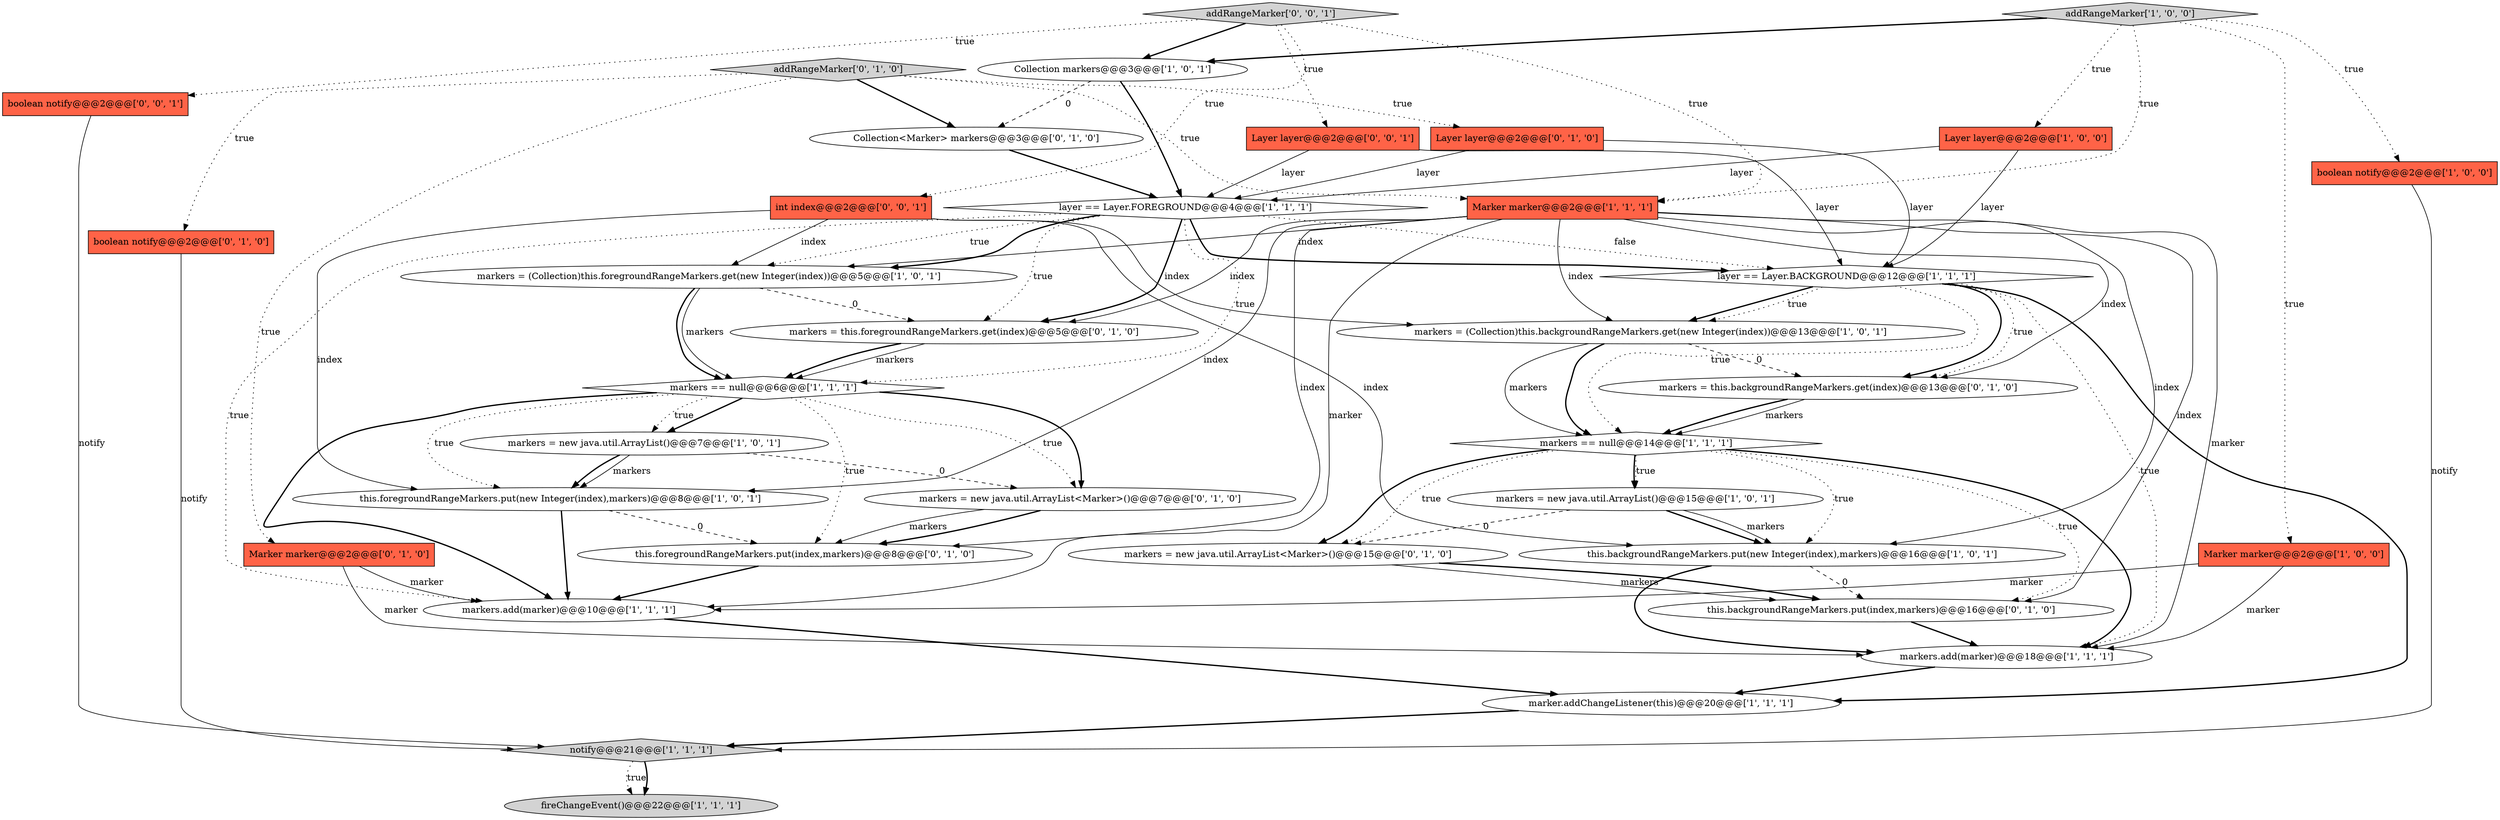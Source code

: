 digraph {
34 [style = filled, label = "boolean notify@@@2@@@['0', '0', '1']", fillcolor = tomato, shape = box image = "AAA0AAABBB3BBB"];
5 [style = filled, label = "this.backgroundRangeMarkers.put(new Integer(index),markers)@@@16@@@['1', '0', '1']", fillcolor = white, shape = ellipse image = "AAA0AAABBB1BBB"];
22 [style = filled, label = "boolean notify@@@2@@@['0', '1', '0']", fillcolor = tomato, shape = box image = "AAA0AAABBB2BBB"];
21 [style = filled, label = "this.foregroundRangeMarkers.put(index,markers)@@@8@@@['0', '1', '0']", fillcolor = white, shape = ellipse image = "AAA1AAABBB2BBB"];
29 [style = filled, label = "addRangeMarker['0', '1', '0']", fillcolor = lightgray, shape = diamond image = "AAA0AAABBB2BBB"];
13 [style = filled, label = "layer == Layer.FOREGROUND@@@4@@@['1', '1', '1']", fillcolor = white, shape = diamond image = "AAA0AAABBB1BBB"];
33 [style = filled, label = "addRangeMarker['0', '0', '1']", fillcolor = lightgray, shape = diamond image = "AAA0AAABBB3BBB"];
35 [style = filled, label = "Layer layer@@@2@@@['0', '0', '1']", fillcolor = tomato, shape = box image = "AAA0AAABBB3BBB"];
31 [style = filled, label = "markers = new java.util.ArrayList<Marker>()@@@15@@@['0', '1', '0']", fillcolor = white, shape = ellipse image = "AAA1AAABBB2BBB"];
9 [style = filled, label = "markers = new java.util.ArrayList()@@@15@@@['1', '0', '1']", fillcolor = white, shape = ellipse image = "AAA0AAABBB1BBB"];
8 [style = filled, label = "this.foregroundRangeMarkers.put(new Integer(index),markers)@@@8@@@['1', '0', '1']", fillcolor = white, shape = ellipse image = "AAA0AAABBB1BBB"];
32 [style = filled, label = "int index@@@2@@@['0', '0', '1']", fillcolor = tomato, shape = box image = "AAA0AAABBB3BBB"];
10 [style = filled, label = "Marker marker@@@2@@@['1', '0', '0']", fillcolor = tomato, shape = box image = "AAA0AAABBB1BBB"];
19 [style = filled, label = "markers = new java.util.ArrayList()@@@7@@@['1', '0', '1']", fillcolor = white, shape = ellipse image = "AAA0AAABBB1BBB"];
14 [style = filled, label = "markers.add(marker)@@@18@@@['1', '1', '1']", fillcolor = white, shape = ellipse image = "AAA0AAABBB1BBB"];
23 [style = filled, label = "markers = this.backgroundRangeMarkers.get(index)@@@13@@@['0', '1', '0']", fillcolor = white, shape = ellipse image = "AAA1AAABBB2BBB"];
15 [style = filled, label = "marker.addChangeListener(this)@@@20@@@['1', '1', '1']", fillcolor = white, shape = ellipse image = "AAA0AAABBB1BBB"];
30 [style = filled, label = "markers = new java.util.ArrayList<Marker>()@@@7@@@['0', '1', '0']", fillcolor = white, shape = ellipse image = "AAA1AAABBB2BBB"];
12 [style = filled, label = "layer == Layer.BACKGROUND@@@12@@@['1', '1', '1']", fillcolor = white, shape = diamond image = "AAA0AAABBB1BBB"];
3 [style = filled, label = "Collection markers@@@3@@@['1', '0', '1']", fillcolor = white, shape = ellipse image = "AAA0AAABBB1BBB"];
16 [style = filled, label = "Marker marker@@@2@@@['1', '1', '1']", fillcolor = tomato, shape = box image = "AAA0AAABBB1BBB"];
20 [style = filled, label = "markers.add(marker)@@@10@@@['1', '1', '1']", fillcolor = white, shape = ellipse image = "AAA0AAABBB1BBB"];
2 [style = filled, label = "Layer layer@@@2@@@['1', '0', '0']", fillcolor = tomato, shape = box image = "AAA0AAABBB1BBB"];
25 [style = filled, label = "Layer layer@@@2@@@['0', '1', '0']", fillcolor = tomato, shape = box image = "AAA0AAABBB2BBB"];
26 [style = filled, label = "markers = this.foregroundRangeMarkers.get(index)@@@5@@@['0', '1', '0']", fillcolor = white, shape = ellipse image = "AAA1AAABBB2BBB"];
27 [style = filled, label = "this.backgroundRangeMarkers.put(index,markers)@@@16@@@['0', '1', '0']", fillcolor = white, shape = ellipse image = "AAA1AAABBB2BBB"];
4 [style = filled, label = "markers == null@@@6@@@['1', '1', '1']", fillcolor = white, shape = diamond image = "AAA0AAABBB1BBB"];
7 [style = filled, label = "fireChangeEvent()@@@22@@@['1', '1', '1']", fillcolor = lightgray, shape = ellipse image = "AAA0AAABBB1BBB"];
18 [style = filled, label = "markers = (Collection)this.backgroundRangeMarkers.get(new Integer(index))@@@13@@@['1', '0', '1']", fillcolor = white, shape = ellipse image = "AAA0AAABBB1BBB"];
11 [style = filled, label = "boolean notify@@@2@@@['1', '0', '0']", fillcolor = tomato, shape = box image = "AAA0AAABBB1BBB"];
0 [style = filled, label = "addRangeMarker['1', '0', '0']", fillcolor = lightgray, shape = diamond image = "AAA0AAABBB1BBB"];
6 [style = filled, label = "notify@@@21@@@['1', '1', '1']", fillcolor = lightgray, shape = diamond image = "AAA0AAABBB1BBB"];
28 [style = filled, label = "Collection<Marker> markers@@@3@@@['0', '1', '0']", fillcolor = white, shape = ellipse image = "AAA1AAABBB2BBB"];
17 [style = filled, label = "markers == null@@@14@@@['1', '1', '1']", fillcolor = white, shape = diamond image = "AAA0AAABBB1BBB"];
24 [style = filled, label = "Marker marker@@@2@@@['0', '1', '0']", fillcolor = tomato, shape = box image = "AAA0AAABBB2BBB"];
1 [style = filled, label = "markers = (Collection)this.foregroundRangeMarkers.get(new Integer(index))@@@5@@@['1', '0', '1']", fillcolor = white, shape = ellipse image = "AAA0AAABBB1BBB"];
0->10 [style = dotted, label="true"];
28->13 [style = bold, label=""];
5->14 [style = bold, label=""];
13->1 [style = dotted, label="true"];
30->21 [style = bold, label=""];
4->21 [style = dotted, label="true"];
33->32 [style = dotted, label="true"];
19->8 [style = bold, label=""];
9->31 [style = dashed, label="0"];
4->30 [style = dotted, label="true"];
1->4 [style = solid, label="markers"];
16->27 [style = solid, label="index"];
17->14 [style = bold, label=""];
12->23 [style = bold, label=""];
3->13 [style = bold, label=""];
16->26 [style = solid, label="index"];
15->6 [style = bold, label=""];
18->23 [style = dashed, label="0"];
13->26 [style = dotted, label="true"];
8->21 [style = dashed, label="0"];
13->12 [style = bold, label=""];
10->20 [style = solid, label="marker"];
4->19 [style = bold, label=""];
25->13 [style = solid, label="layer"];
19->8 [style = solid, label="markers"];
32->5 [style = solid, label="index"];
12->14 [style = dotted, label="true"];
11->6 [style = solid, label="notify"];
13->1 [style = bold, label=""];
8->20 [style = bold, label=""];
31->27 [style = solid, label="markers"];
13->26 [style = bold, label=""];
0->16 [style = dotted, label="true"];
16->1 [style = solid, label="index"];
13->4 [style = dotted, label="true"];
29->16 [style = dotted, label="true"];
26->4 [style = solid, label="markers"];
20->15 [style = bold, label=""];
24->20 [style = solid, label="marker"];
32->1 [style = solid, label="index"];
33->16 [style = dotted, label="true"];
26->4 [style = bold, label=""];
13->12 [style = dotted, label="false"];
2->13 [style = solid, label="layer"];
19->30 [style = dashed, label="0"];
21->20 [style = bold, label=""];
30->21 [style = solid, label="markers"];
33->35 [style = dotted, label="true"];
17->9 [style = bold, label=""];
4->19 [style = dotted, label="true"];
12->18 [style = bold, label=""];
0->11 [style = dotted, label="true"];
1->4 [style = bold, label=""];
17->5 [style = dotted, label="true"];
35->13 [style = solid, label="layer"];
0->2 [style = dotted, label="true"];
29->24 [style = dotted, label="true"];
6->7 [style = dotted, label="true"];
24->14 [style = solid, label="marker"];
16->5 [style = solid, label="index"];
34->6 [style = solid, label="notify"];
0->3 [style = bold, label=""];
17->9 [style = dotted, label="true"];
3->28 [style = dashed, label="0"];
35->12 [style = solid, label="layer"];
33->34 [style = dotted, label="true"];
16->14 [style = solid, label="marker"];
16->18 [style = solid, label="index"];
23->17 [style = bold, label=""];
16->23 [style = solid, label="index"];
14->15 [style = bold, label=""];
9->5 [style = bold, label=""];
10->14 [style = solid, label="marker"];
16->21 [style = solid, label="index"];
16->8 [style = solid, label="index"];
12->18 [style = dotted, label="true"];
27->14 [style = bold, label=""];
25->12 [style = solid, label="layer"];
9->5 [style = solid, label="markers"];
12->23 [style = dotted, label="true"];
12->15 [style = bold, label=""];
29->28 [style = bold, label=""];
18->17 [style = solid, label="markers"];
17->31 [style = dotted, label="true"];
2->12 [style = solid, label="layer"];
5->27 [style = dashed, label="0"];
4->20 [style = bold, label=""];
4->8 [style = dotted, label="true"];
12->17 [style = dotted, label="true"];
32->18 [style = solid, label="index"];
33->3 [style = bold, label=""];
13->20 [style = dotted, label="true"];
17->27 [style = dotted, label="true"];
18->17 [style = bold, label=""];
32->8 [style = solid, label="index"];
29->22 [style = dotted, label="true"];
29->25 [style = dotted, label="true"];
6->7 [style = bold, label=""];
23->17 [style = solid, label="markers"];
16->20 [style = solid, label="marker"];
4->30 [style = bold, label=""];
31->27 [style = bold, label=""];
1->26 [style = dashed, label="0"];
22->6 [style = solid, label="notify"];
17->31 [style = bold, label=""];
}

